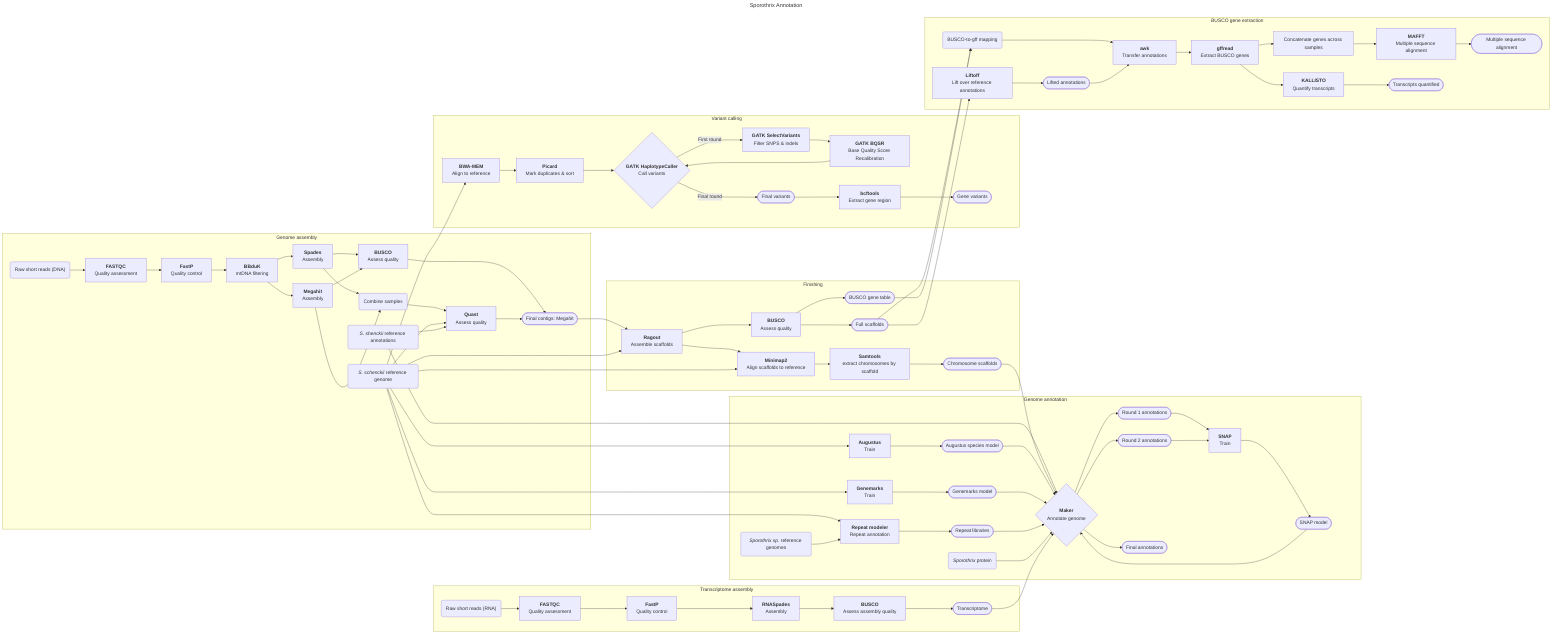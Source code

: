 ---
title: Sporothrix Annotation
---
flowchart LR
  r1("Raw short reads (DNA)")
  ref("`*S. schenckii* reference genome`")
  refgff("`*S. shenckii* reference annotations`")
  B["`**FASTQC**
  Quality assessment`"]
  C["`**FastP**
  Quality control`"]
  G["`**BUSCO**
  Assess assembly quality`"]
  subgraph Genome assembly
  D["`**BBduK**
  mtDNA filtering`"]
  E["`**Spades**
  Assembly`"]
  F["`**Megahit**
  Assembly`"]
  G["`**BUSCO**
  Assess quality`"]
  H["`**Quast**
  Assess quality`"]
  1(Combine samples)
  contigs([Final contigs: Megahit])

  r1 --> B --> C --> D --> E & F --> G
  E & F --> 1 --> H
  ref & refgff --> H
  G & H --> contigs
  end

  subgraph Transcriptome assembly
  r3("Raw short reads (RNA)")
  E1["`**RNASpades**
  Assembly`"]
  G1["`**BUSCO**
  Assess assembly quality`"]
  B1["`**FASTQC**
  Quality assessment`"]
  C1["`**FastP**
  Quality control`"]
  31([Transcriptome])
  r3 --> B1 --> C1 --> E1 --> G1 --> 31
  end

  subgraph Finishing
  ragout["`**Ragout**
  Assemble scaffolds
  `"]
  minimap["`**Minimap2**
  Align scaffolds to reference`"]
  samtools["`**Samtools**
  extract chromosomes by scaffold`"]
  busco["`**BUSCO**
  Assess quality`"]
  busco_genes([BUSCO gene table])
  full_scaffolds([Full scaffolds])
  chr_scaffolds([Chromosome scaffolds])
  contigs & ref --> ragout --> minimap
  ragout --> busco --> busco_genes & full_scaffolds
  ref --> minimap --> samtools --> chr_scaffolds
  end

  subgraph Genome annotation
  aug["`**Augustus**
  Train`"]
  augm([Augustus species model])
  gm["`**Genemarks**
  Train`"]
  gmhmm([Genemarks model])
  otherref("`*Sporothrix sp.* reference genomes`")
  rep["`**Repeat modeler**
  Repeat annotation
  `"]
  replib([Repeat libraries])
  prot("`*Sporothrix* protein`")
  maker{"`**Maker**
  Annotate genome`"}
  snap["`**SNAP**
  Train`"]
  snapmodel([SNAP model])
  round1([Round 1 annotations])
  round2([Round 2 annotations])
  round3([Final annotations])

  ref --> aug --> augm
  ref --> gm --> gmhmm
  ref & otherref --> rep --> replib
  refgff & chr_scaffolds --> maker
  augm & gmhmm & replib & prot & 31 --> maker --> round1 --> snap --> snapmodel
 snapmodel --> maker --> round2 --> snap
 maker --> round3
 end

  subgraph Variant calling
  bwamem["`**BWA-MEM**
  Align to reference`"]
  picard["`**Picard**
  Mark duplicates & sort`"]
  haplo{"`**GATK HaplotypeCaller**
  Call variants`"}
  select["`**GATK SelectVariants**
  Filter SNPS & indels`"]
  bqsr["`**GATK BQSR**
  Base Quality Score Recalibration`"]
  finalvcf([Final variants])
  bcftools["`**bcftools**
  Extract gene region`"]
  genevar([Gene variants])

  ref --> bwamem --> picard --> haplo --First round--> select --> bqsr --> haplo
  haplo --Final round --> finalvcf --> bcftools --> genevar
  end

  subgraph BUSCO gene extraction
  kallisto["`**KALLISTO**
  Quantify transcripts`"]
  mapping("BUSCO-to-gff mapping")
  liftoff["`**Liftoff**
  Lift over reference annotations`"]
  liftover([Lifted annotations])
  awk["`**awk**
  Transfer annotations`"]
  gffread["`**gffread**
  Extract BUSCO genes`"]
  concat["Concatenate genes across samples"]
  mafft["`**MAFFT**
  Multiple sequence alignment`"]
  msa([Multiple sequence alignment])
  quant([Transcripts quantified])

  full_scaffolds & busco_genes --> mapping
  full_scaffolds --> liftoff --> liftover
  mapping & liftover --> awk --> gffread --> concat --> mafft --> msa
  gffread --> kallisto --> quant
  end